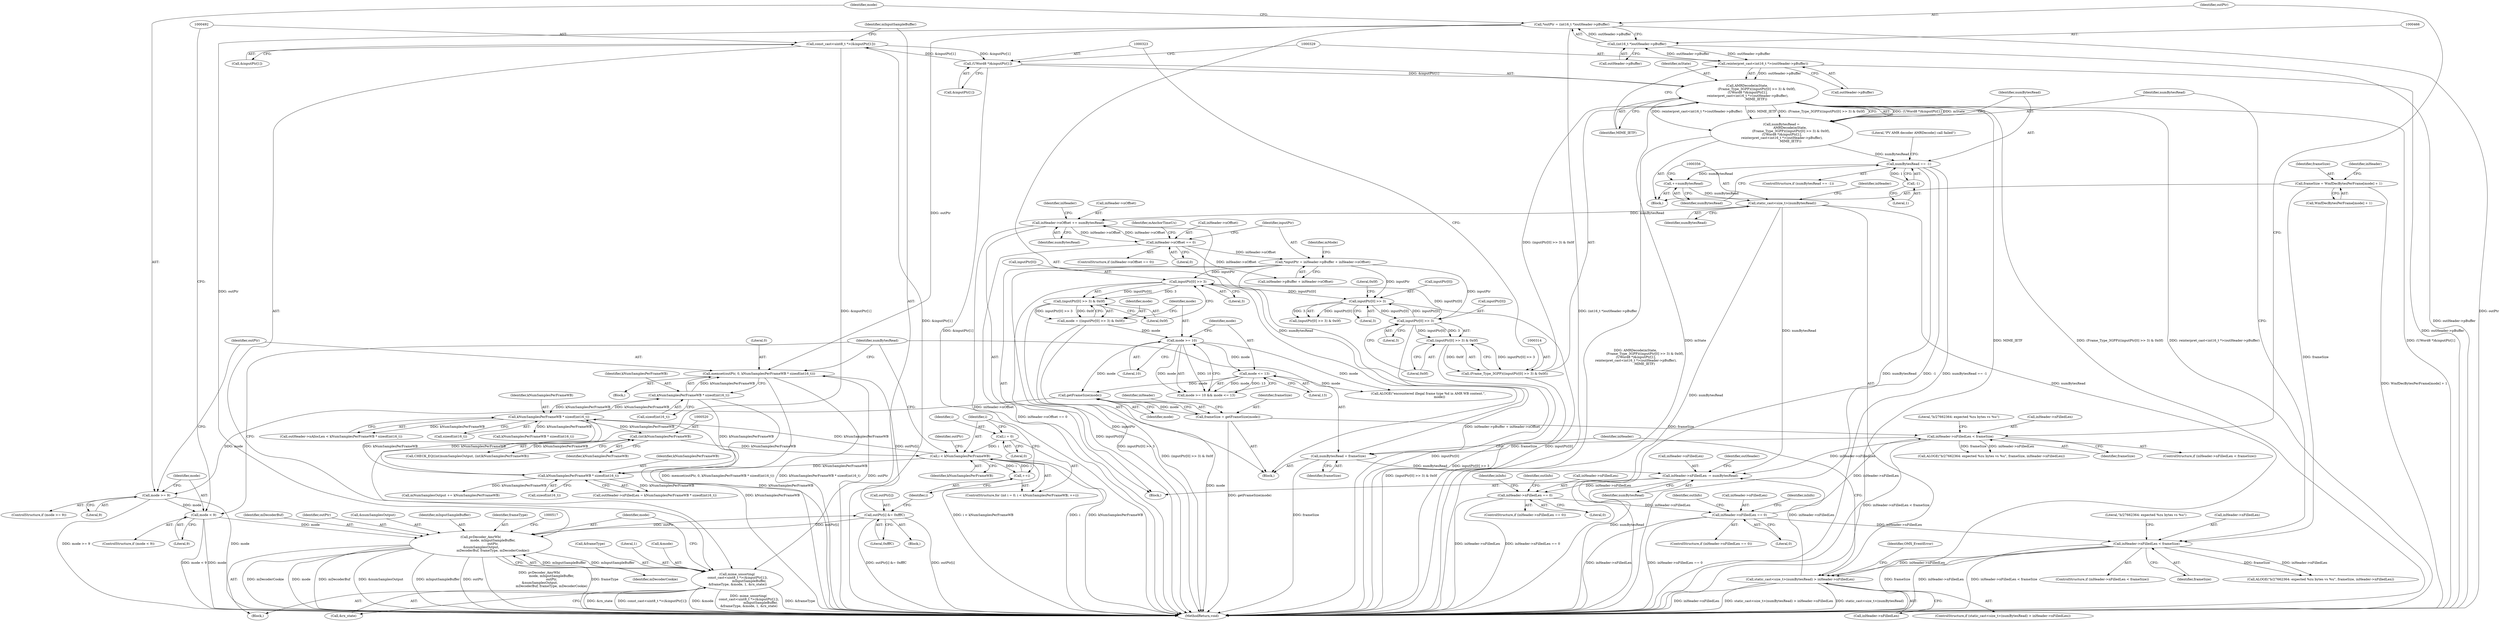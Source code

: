 digraph "0_Android_65756b4082cd79a2d99b2ccb5b392291fd53703f@API" {
"1000475" [label="(Call,memset(outPtr, 0, kNumSamplesPerFrameWB * sizeof(int16_t)))"];
"1000463" [label="(Call,*outPtr = (int16_t *)outHeader->pBuffer)"];
"1000465" [label="(Call,(int16_t *)outHeader->pBuffer)"];
"1000328" [label="(Call,reinterpret_cast<int16_t *>(outHeader->pBuffer))"];
"1000533" [label="(Call,outPtr[i] &= 0xfffC)"];
"1000506" [label="(Call,pvDecoder_AmrWb(\n                        mode, mInputSampleBuffer,\n                        outPtr,\n &numSamplesOutput,\n                        mDecoderBuf, frameType, mDecoderCookie))"];
"1000484" [label="(Call,mode < 9)"];
"1000471" [label="(Call,mode >= 9)"];
"1000438" [label="(Call,getFrameSize(mode))"];
"1000419" [label="(Call,mode <= 13)"];
"1000416" [label="(Call,mode >= 10)"];
"1000405" [label="(Call,mode = ((inputPtr[0] >> 3) & 0x0f))"];
"1000407" [label="(Call,(inputPtr[0] >> 3) & 0x0f)"];
"1000408" [label="(Call,inputPtr[0] >> 3)"];
"1000223" [label="(Call,*inputPtr = inHeader->pBuffer + inHeader->nOffset)"];
"1000208" [label="(Call,inHeader->nOffset == 0)"];
"1000541" [label="(Call,inHeader->nOffset += numBytesRead)"];
"1000355" [label="(Call,static_cast<size_t>(numBytesRead))"];
"1000351" [label="(Call,++numBytesRead)"];
"1000335" [label="(Call,numBytesRead == -1)"];
"1000309" [label="(Call,numBytesRead =\n                 AMRDecode(mState,\n                   (Frame_Type_3GPP)((inputPtr[0] >> 3) & 0x0f),\n (UWord8 *)&inputPtr[1],\n reinterpret_cast<int16_t *>(outHeader->pBuffer),\n                  MIME_IETF))"];
"1000311" [label="(Call,AMRDecode(mState,\n                   (Frame_Type_3GPP)((inputPtr[0] >> 3) & 0x0f),\n (UWord8 *)&inputPtr[1],\n reinterpret_cast<int16_t *>(outHeader->pBuffer),\n                  MIME_IETF))"];
"1000313" [label="(Call,(Frame_Type_3GPP)((inputPtr[0] >> 3) & 0x0f))"];
"1000315" [label="(Call,(inputPtr[0] >> 3) & 0x0f)"];
"1000316" [label="(Call,inputPtr[0] >> 3)"];
"1000273" [label="(Call,inputPtr[0] >> 3)"];
"1000322" [label="(Call,(UWord8 *)&inputPtr[1])"];
"1000491" [label="(Call,const_cast<uint8_t *>(&inputPtr[1]))"];
"1000337" [label="(Call,-1)"];
"1000538" [label="(Call,numBytesRead = frameSize)"];
"1000441" [label="(Call,inHeader->nFilledLen < frameSize)"];
"1000144" [label="(Call,inHeader->nFilledLen == 0)"];
"1000593" [label="(Call,inHeader->nFilledLen == 0)"];
"1000546" [label="(Call,inHeader->nFilledLen -= numBytesRead)"];
"1000354" [label="(Call,static_cast<size_t>(numBytesRead) > inHeader->nFilledLen)"];
"1000288" [label="(Call,inHeader->nFilledLen < frameSize)"];
"1000280" [label="(Call,frameSize = WmfDecBytesPerFrame[mode] + 1)"];
"1000436" [label="(Call,frameSize = getFrameSize(mode))"];
"1000490" [label="(Call,mime_unsorting(\n const_cast<uint8_t *>(&inputPtr[1]),\n                        mInputSampleBuffer,\n &frameType, &mode, 1, &rx_state))"];
"1000478" [label="(Call,kNumSamplesPerFrameWB * sizeof(int16_t))"];
"1000378" [label="(Call,kNumSamplesPerFrameWB * sizeof(int16_t))"];
"1000527" [label="(Call,i < kNumSamplesPerFrameWB)"];
"1000524" [label="(Call,i = 0)"];
"1000530" [label="(Call,++i)"];
"1000519" [label="(Call,(int)kNumSamplesPerFrameWB)"];
"1000584" [label="(Call,kNumSamplesPerFrameWB * sizeof(int16_t))"];
"1000512" [label="(Identifier,mDecoderBuf)"];
"1000445" [label="(Identifier,frameSize)"];
"1000223" [label="(Call,*inputPtr = inHeader->pBuffer + inHeader->nOffset)"];
"1000532" [label="(Block,)"];
"1000143" [label="(ControlStructure,if (inHeader->nFilledLen == 0))"];
"1000467" [label="(Call,outHeader->pBuffer)"];
"1000440" [label="(ControlStructure,if (inHeader->nFilledLen < frameSize))"];
"1000580" [label="(Call,outHeader->nFilledLen = kNumSamplesPerFrameWB * sizeof(int16_t))"];
"1000485" [label="(Identifier,mode)"];
"1000311" [label="(Call,AMRDecode(mState,\n                   (Frame_Type_3GPP)((inputPtr[0] >> 3) & 0x0f),\n (UWord8 *)&inputPtr[1],\n reinterpret_cast<int16_t *>(outHeader->pBuffer),\n                  MIME_IETF))"];
"1000272" [label="(Call,(inputPtr[0] >> 3) & 0x0f)"];
"1000324" [label="(Call,&inputPtr[1])"];
"1000162" [label="(Identifier,outInfo)"];
"1000594" [label="(Call,inHeader->nFilledLen)"];
"1000378" [label="(Call,kNumSamplesPerFrameWB * sizeof(int16_t))"];
"1000531" [label="(Identifier,i)"];
"1000484" [label="(Call,mode < 9)"];
"1000408" [label="(Call,inputPtr[0] >> 3)"];
"1000487" [label="(Block,)"];
"1000417" [label="(Identifier,mode)"];
"1000330" [label="(Call,outHeader->pBuffer)"];
"1000212" [label="(Literal,0)"];
"1000351" [label="(Call,++numBytesRead)"];
"1000537" [label="(Literal,0xfffC)"];
"1000547" [label="(Call,inHeader->nFilledLen)"];
"1000407" [label="(Call,(inputPtr[0] >> 3) & 0x0f)"];
"1000287" [label="(ControlStructure,if (inHeader->nFilledLen < frameSize))"];
"1000334" [label="(ControlStructure,if (numBytesRead == -1))"];
"1000406" [label="(Identifier,mode)"];
"1000144" [label="(Call,inHeader->nFilledLen == 0)"];
"1000491" [label="(Call,const_cast<uint8_t *>(&inputPtr[1]))"];
"1000317" [label="(Call,inputPtr[0])"];
"1000273" [label="(Call,inputPtr[0] >> 3)"];
"1000335" [label="(Call,numBytesRead == -1)"];
"1000546" [label="(Call,inHeader->nFilledLen -= numBytesRead)"];
"1000207" [label="(ControlStructure,if (inHeader->nOffset == 0))"];
"1000274" [label="(Call,inputPtr[0])"];
"1000548" [label="(Identifier,inHeader)"];
"1000288" [label="(Call,inHeader->nFilledLen < frameSize)"];
"1000280" [label="(Call,frameSize = WmfDecBytesPerFrame[mode] + 1)"];
"1000281" [label="(Identifier,frameSize)"];
"1000413" [label="(Literal,0x0f)"];
"1000131" [label="(Block,)"];
"1000506" [label="(Call,pvDecoder_AmrWb(\n                        mode, mInputSampleBuffer,\n                        outPtr,\n &numSamplesOutput,\n                        mDecoderBuf, frameType, mDecoderCookie))"];
"1000534" [label="(Call,outPtr[i])"];
"1000502" [label="(Literal,1)"];
"1000337" [label="(Call,-1)"];
"1000497" [label="(Identifier,mInputSampleBuffer)"];
"1000509" [label="(Identifier,outPtr)"];
"1000357" [label="(Identifier,numBytesRead)"];
"1000320" [label="(Literal,3)"];
"1000463" [label="(Call,*outPtr = (int16_t *)outHeader->pBuffer)"];
"1000524" [label="(Call,i = 0)"];
"1000474" [label="(Block,)"];
"1000322" [label="(Call,(UWord8 *)&inputPtr[1])"];
"1000421" [label="(Literal,13)"];
"1000465" [label="(Call,(int16_t *)outHeader->pBuffer)"];
"1000354" [label="(Call,static_cast<size_t>(numBytesRead) > inHeader->nFilledLen)"];
"1000525" [label="(Identifier,i)"];
"1000415" [label="(Call,mode >= 10 && mode <= 13)"];
"1000316" [label="(Call,inputPtr[0] >> 3)"];
"1000500" [label="(Call,&mode)"];
"1000225" [label="(Call,inHeader->pBuffer + inHeader->nOffset)"];
"1000292" [label="(Identifier,frameSize)"];
"1000416" [label="(Call,mode >= 10)"];
"1000215" [label="(Identifier,mAnchorTimeUs)"];
"1000510" [label="(Call,&numSamplesOutput)"];
"1000437" [label="(Identifier,frameSize)"];
"1000472" [label="(Identifier,mode)"];
"1000538" [label="(Call,numBytesRead = frameSize)"];
"1000295" [label="(Literal,\"b/27662364: expected %zu bytes vs %u\")"];
"1000148" [label="(Literal,0)"];
"1000409" [label="(Call,inputPtr[0])"];
"1000208" [label="(Call,inHeader->nOffset == 0)"];
"1000541" [label="(Call,inHeader->nOffset += numBytesRead)"];
"1000420" [label="(Identifier,mode)"];
"1000352" [label="(Identifier,numBytesRead)"];
"1000601" [label="(Identifier,inInfo)"];
"1000353" [label="(ControlStructure,if (static_cast<size_t>(numBytesRead) > inHeader->nFilledLen))"];
"1000522" [label="(ControlStructure,for (int i = 0; i < kNumSamplesPerFrameWB; ++i))"];
"1000145" [label="(Call,inHeader->nFilledLen)"];
"1000529" [label="(Identifier,kNumSamplesPerFrameWB)"];
"1000475" [label="(Call,memset(outPtr, 0, kNumSamplesPerFrameWB * sizeof(int16_t)))"];
"1000309" [label="(Call,numBytesRead =\n                 AMRDecode(mState,\n                   (Frame_Type_3GPP)((inputPtr[0] >> 3) & 0x0f),\n (UWord8 *)&inputPtr[1],\n reinterpret_cast<int16_t *>(outHeader->pBuffer),\n                  MIME_IETF))"];
"1000237" [label="(Block,)"];
"1000478" [label="(Call,kNumSamplesPerFrameWB * sizeof(int16_t))"];
"1000423" [label="(Call,ALOGE(\"encountered illegal frame type %d in AMR WB content.\",\n                      mode))"];
"1000374" [label="(Call,outHeader->nAllocLen < kNumSamplesPerFrameWB * sizeof(int16_t))"];
"1000514" [label="(Identifier,mDecoderCookie)"];
"1000476" [label="(Identifier,outPtr)"];
"1000631" [label="(MethodReturn,void)"];
"1000336" [label="(Identifier,numBytesRead)"];
"1000539" [label="(Identifier,numBytesRead)"];
"1000589" [label="(Call,mNumSamplesOutput += kNumSamplesPerFrameWB)"];
"1000333" [label="(Identifier,MIME_IETF)"];
"1000593" [label="(Call,inHeader->nFilledLen == 0)"];
"1000412" [label="(Literal,3)"];
"1000418" [label="(Literal,10)"];
"1000209" [label="(Call,inHeader->nOffset)"];
"1000359" [label="(Identifier,inHeader)"];
"1000521" [label="(Identifier,kNumSamplesPerFrameWB)"];
"1000527" [label="(Call,i < kNumSamplesPerFrameWB)"];
"1000543" [label="(Identifier,inHeader)"];
"1000508" [label="(Identifier,mInputSampleBuffer)"];
"1000363" [label="(Identifier,OMX_EventError)"];
"1000379" [label="(Identifier,kNumSamplesPerFrameWB)"];
"1000483" [label="(ControlStructure,if (mode < 9))"];
"1000372" [label="(Block,)"];
"1000513" [label="(Identifier,frameType)"];
"1000477" [label="(Literal,0)"];
"1000479" [label="(Identifier,kNumSamplesPerFrameWB)"];
"1000290" [label="(Identifier,inHeader)"];
"1000277" [label="(Literal,3)"];
"1000526" [label="(Literal,0)"];
"1000507" [label="(Identifier,mode)"];
"1000550" [label="(Identifier,numBytesRead)"];
"1000503" [label="(Call,&rx_state)"];
"1000586" [label="(Call,sizeof(int16_t))"];
"1000535" [label="(Identifier,outPtr)"];
"1000471" [label="(Call,mode >= 9)"];
"1000585" [label="(Identifier,kNumSamplesPerFrameWB)"];
"1000380" [label="(Call,sizeof(int16_t))"];
"1000592" [label="(ControlStructure,if (inHeader->nFilledLen == 0))"];
"1000439" [label="(Identifier,mode)"];
"1000493" [label="(Call,&inputPtr[1])"];
"1000441" [label="(Call,inHeader->nFilledLen < frameSize)"];
"1000235" [label="(Identifier,mMode)"];
"1000289" [label="(Call,inHeader->nFilledLen)"];
"1000315" [label="(Call,(inputPtr[0] >> 3) & 0x0f)"];
"1000442" [label="(Call,inHeader->nFilledLen)"];
"1000310" [label="(Identifier,numBytesRead)"];
"1000528" [label="(Identifier,i)"];
"1000470" [label="(ControlStructure,if (mode >= 9))"];
"1000313" [label="(Call,(Frame_Type_3GPP)((inputPtr[0] >> 3) & 0x0f))"];
"1000152" [label="(Identifier,inInfo)"];
"1000443" [label="(Identifier,inHeader)"];
"1000224" [label="(Identifier,inputPtr)"];
"1000464" [label="(Identifier,outPtr)"];
"1000321" [label="(Literal,0x0f)"];
"1000480" [label="(Call,sizeof(int16_t))"];
"1000584" [label="(Call,kNumSamplesPerFrameWB * sizeof(int16_t))"];
"1000447" [label="(Call,ALOGE(\"b/27662364: expected %zu bytes vs %u\", frameSize, inHeader->nFilledLen))"];
"1000540" [label="(Identifier,frameSize)"];
"1000358" [label="(Call,inHeader->nFilledLen)"];
"1000405" [label="(Call,mode = ((inputPtr[0] >> 3) & 0x0f))"];
"1000616" [label="(Identifier,outInfo)"];
"1000436" [label="(Call,frameSize = getFrameSize(mode))"];
"1000385" [label="(Call,kNumSamplesPerFrameWB * sizeof(int16_t))"];
"1000533" [label="(Call,outPtr[i] &= 0xfffC)"];
"1000490" [label="(Call,mime_unsorting(\n const_cast<uint8_t *>(&inputPtr[1]),\n                        mInputSampleBuffer,\n &frameType, &mode, 1, &rx_state))"];
"1000438" [label="(Call,getFrameSize(mode))"];
"1000498" [label="(Call,&frameType)"];
"1000530" [label="(Call,++i)"];
"1000278" [label="(Literal,0x0f)"];
"1000328" [label="(Call,reinterpret_cast<int16_t *>(outHeader->pBuffer))"];
"1000294" [label="(Call,ALOGE(\"b/27662364: expected %zu bytes vs %u\", frameSize, inHeader->nFilledLen))"];
"1000355" [label="(Call,static_cast<size_t>(numBytesRead))"];
"1000545" [label="(Identifier,numBytesRead)"];
"1000419" [label="(Call,mode <= 13)"];
"1000473" [label="(Literal,9)"];
"1000282" [label="(Call,WmfDecBytesPerFrame[mode] + 1)"];
"1000519" [label="(Call,(int)kNumSamplesPerFrameWB)"];
"1000341" [label="(Literal,\"PV AMR decoder AMRDecode() call failed\")"];
"1000338" [label="(Literal,1)"];
"1000542" [label="(Call,inHeader->nOffset)"];
"1000597" [label="(Literal,0)"];
"1000553" [label="(Identifier,outHeader)"];
"1000515" [label="(Call,CHECK_EQ((int)numSamplesOutput, (int)kNumSamplesPerFrameWB))"];
"1000486" [label="(Literal,9)"];
"1000312" [label="(Identifier,mState)"];
"1000448" [label="(Literal,\"b/27662364: expected %zu bytes vs %u\")"];
"1000475" -> "1000474"  [label="AST: "];
"1000475" -> "1000478"  [label="CFG: "];
"1000476" -> "1000475"  [label="AST: "];
"1000477" -> "1000475"  [label="AST: "];
"1000478" -> "1000475"  [label="AST: "];
"1000539" -> "1000475"  [label="CFG: "];
"1000475" -> "1000631"  [label="DDG: outPtr"];
"1000475" -> "1000631"  [label="DDG: memset(outPtr, 0, kNumSamplesPerFrameWB * sizeof(int16_t))"];
"1000475" -> "1000631"  [label="DDG: kNumSamplesPerFrameWB * sizeof(int16_t)"];
"1000463" -> "1000475"  [label="DDG: outPtr"];
"1000533" -> "1000475"  [label="DDG: outPtr[i]"];
"1000478" -> "1000475"  [label="DDG: kNumSamplesPerFrameWB"];
"1000463" -> "1000372"  [label="AST: "];
"1000463" -> "1000465"  [label="CFG: "];
"1000464" -> "1000463"  [label="AST: "];
"1000465" -> "1000463"  [label="AST: "];
"1000472" -> "1000463"  [label="CFG: "];
"1000463" -> "1000631"  [label="DDG: (int16_t *)outHeader->pBuffer"];
"1000463" -> "1000631"  [label="DDG: outPtr"];
"1000465" -> "1000463"  [label="DDG: outHeader->pBuffer"];
"1000463" -> "1000506"  [label="DDG: outPtr"];
"1000465" -> "1000467"  [label="CFG: "];
"1000466" -> "1000465"  [label="AST: "];
"1000467" -> "1000465"  [label="AST: "];
"1000465" -> "1000631"  [label="DDG: outHeader->pBuffer"];
"1000465" -> "1000328"  [label="DDG: outHeader->pBuffer"];
"1000328" -> "1000465"  [label="DDG: outHeader->pBuffer"];
"1000328" -> "1000311"  [label="AST: "];
"1000328" -> "1000330"  [label="CFG: "];
"1000329" -> "1000328"  [label="AST: "];
"1000330" -> "1000328"  [label="AST: "];
"1000333" -> "1000328"  [label="CFG: "];
"1000328" -> "1000631"  [label="DDG: outHeader->pBuffer"];
"1000328" -> "1000311"  [label="DDG: outHeader->pBuffer"];
"1000533" -> "1000532"  [label="AST: "];
"1000533" -> "1000537"  [label="CFG: "];
"1000534" -> "1000533"  [label="AST: "];
"1000537" -> "1000533"  [label="AST: "];
"1000531" -> "1000533"  [label="CFG: "];
"1000533" -> "1000631"  [label="DDG: outPtr[i] &= 0xfffC"];
"1000533" -> "1000631"  [label="DDG: outPtr[i]"];
"1000533" -> "1000506"  [label="DDG: outPtr[i]"];
"1000506" -> "1000533"  [label="DDG: outPtr"];
"1000506" -> "1000487"  [label="AST: "];
"1000506" -> "1000514"  [label="CFG: "];
"1000507" -> "1000506"  [label="AST: "];
"1000508" -> "1000506"  [label="AST: "];
"1000509" -> "1000506"  [label="AST: "];
"1000510" -> "1000506"  [label="AST: "];
"1000512" -> "1000506"  [label="AST: "];
"1000513" -> "1000506"  [label="AST: "];
"1000514" -> "1000506"  [label="AST: "];
"1000517" -> "1000506"  [label="CFG: "];
"1000506" -> "1000631"  [label="DDG: outPtr"];
"1000506" -> "1000631"  [label="DDG: pvDecoder_AmrWb(\n                        mode, mInputSampleBuffer,\n                        outPtr,\n &numSamplesOutput,\n                        mDecoderBuf, frameType, mDecoderCookie)"];
"1000506" -> "1000631"  [label="DDG: frameType"];
"1000506" -> "1000631"  [label="DDG: mDecoderCookie"];
"1000506" -> "1000631"  [label="DDG: mode"];
"1000506" -> "1000631"  [label="DDG: mDecoderBuf"];
"1000506" -> "1000631"  [label="DDG: &numSamplesOutput"];
"1000506" -> "1000631"  [label="DDG: mInputSampleBuffer"];
"1000506" -> "1000490"  [label="DDG: mInputSampleBuffer"];
"1000484" -> "1000506"  [label="DDG: mode"];
"1000490" -> "1000506"  [label="DDG: mInputSampleBuffer"];
"1000484" -> "1000483"  [label="AST: "];
"1000484" -> "1000486"  [label="CFG: "];
"1000485" -> "1000484"  [label="AST: "];
"1000486" -> "1000484"  [label="AST: "];
"1000492" -> "1000484"  [label="CFG: "];
"1000539" -> "1000484"  [label="CFG: "];
"1000484" -> "1000631"  [label="DDG: mode"];
"1000484" -> "1000631"  [label="DDG: mode < 9"];
"1000471" -> "1000484"  [label="DDG: mode"];
"1000471" -> "1000470"  [label="AST: "];
"1000471" -> "1000473"  [label="CFG: "];
"1000472" -> "1000471"  [label="AST: "];
"1000473" -> "1000471"  [label="AST: "];
"1000476" -> "1000471"  [label="CFG: "];
"1000485" -> "1000471"  [label="CFG: "];
"1000471" -> "1000631"  [label="DDG: mode"];
"1000471" -> "1000631"  [label="DDG: mode >= 9"];
"1000438" -> "1000471"  [label="DDG: mode"];
"1000438" -> "1000436"  [label="AST: "];
"1000438" -> "1000439"  [label="CFG: "];
"1000439" -> "1000438"  [label="AST: "];
"1000436" -> "1000438"  [label="CFG: "];
"1000438" -> "1000631"  [label="DDG: mode"];
"1000438" -> "1000436"  [label="DDG: mode"];
"1000419" -> "1000438"  [label="DDG: mode"];
"1000416" -> "1000438"  [label="DDG: mode"];
"1000419" -> "1000415"  [label="AST: "];
"1000419" -> "1000421"  [label="CFG: "];
"1000420" -> "1000419"  [label="AST: "];
"1000421" -> "1000419"  [label="AST: "];
"1000415" -> "1000419"  [label="CFG: "];
"1000419" -> "1000415"  [label="DDG: mode"];
"1000419" -> "1000415"  [label="DDG: 13"];
"1000416" -> "1000419"  [label="DDG: mode"];
"1000419" -> "1000423"  [label="DDG: mode"];
"1000416" -> "1000415"  [label="AST: "];
"1000416" -> "1000418"  [label="CFG: "];
"1000417" -> "1000416"  [label="AST: "];
"1000418" -> "1000416"  [label="AST: "];
"1000420" -> "1000416"  [label="CFG: "];
"1000415" -> "1000416"  [label="CFG: "];
"1000416" -> "1000415"  [label="DDG: mode"];
"1000416" -> "1000415"  [label="DDG: 10"];
"1000405" -> "1000416"  [label="DDG: mode"];
"1000416" -> "1000423"  [label="DDG: mode"];
"1000405" -> "1000372"  [label="AST: "];
"1000405" -> "1000407"  [label="CFG: "];
"1000406" -> "1000405"  [label="AST: "];
"1000407" -> "1000405"  [label="AST: "];
"1000417" -> "1000405"  [label="CFG: "];
"1000405" -> "1000631"  [label="DDG: (inputPtr[0] >> 3) & 0x0f"];
"1000407" -> "1000405"  [label="DDG: inputPtr[0] >> 3"];
"1000407" -> "1000405"  [label="DDG: 0x0f"];
"1000407" -> "1000413"  [label="CFG: "];
"1000408" -> "1000407"  [label="AST: "];
"1000413" -> "1000407"  [label="AST: "];
"1000407" -> "1000631"  [label="DDG: inputPtr[0] >> 3"];
"1000408" -> "1000407"  [label="DDG: inputPtr[0]"];
"1000408" -> "1000407"  [label="DDG: 3"];
"1000408" -> "1000412"  [label="CFG: "];
"1000409" -> "1000408"  [label="AST: "];
"1000412" -> "1000408"  [label="AST: "];
"1000413" -> "1000408"  [label="CFG: "];
"1000408" -> "1000631"  [label="DDG: inputPtr[0]"];
"1000408" -> "1000273"  [label="DDG: inputPtr[0]"];
"1000223" -> "1000408"  [label="DDG: inputPtr"];
"1000316" -> "1000408"  [label="DDG: inputPtr[0]"];
"1000223" -> "1000131"  [label="AST: "];
"1000223" -> "1000225"  [label="CFG: "];
"1000224" -> "1000223"  [label="AST: "];
"1000225" -> "1000223"  [label="AST: "];
"1000235" -> "1000223"  [label="CFG: "];
"1000223" -> "1000631"  [label="DDG: inHeader->pBuffer + inHeader->nOffset"];
"1000223" -> "1000631"  [label="DDG: inputPtr"];
"1000208" -> "1000223"  [label="DDG: inHeader->nOffset"];
"1000223" -> "1000273"  [label="DDG: inputPtr"];
"1000223" -> "1000316"  [label="DDG: inputPtr"];
"1000208" -> "1000207"  [label="AST: "];
"1000208" -> "1000212"  [label="CFG: "];
"1000209" -> "1000208"  [label="AST: "];
"1000212" -> "1000208"  [label="AST: "];
"1000215" -> "1000208"  [label="CFG: "];
"1000224" -> "1000208"  [label="CFG: "];
"1000208" -> "1000631"  [label="DDG: inHeader->nOffset == 0"];
"1000541" -> "1000208"  [label="DDG: inHeader->nOffset"];
"1000208" -> "1000225"  [label="DDG: inHeader->nOffset"];
"1000208" -> "1000541"  [label="DDG: inHeader->nOffset"];
"1000541" -> "1000131"  [label="AST: "];
"1000541" -> "1000545"  [label="CFG: "];
"1000542" -> "1000541"  [label="AST: "];
"1000545" -> "1000541"  [label="AST: "];
"1000548" -> "1000541"  [label="CFG: "];
"1000541" -> "1000631"  [label="DDG: inHeader->nOffset"];
"1000355" -> "1000541"  [label="DDG: numBytesRead"];
"1000538" -> "1000541"  [label="DDG: numBytesRead"];
"1000355" -> "1000354"  [label="AST: "];
"1000355" -> "1000357"  [label="CFG: "];
"1000356" -> "1000355"  [label="AST: "];
"1000357" -> "1000355"  [label="AST: "];
"1000359" -> "1000355"  [label="CFG: "];
"1000355" -> "1000631"  [label="DDG: numBytesRead"];
"1000355" -> "1000354"  [label="DDG: numBytesRead"];
"1000351" -> "1000355"  [label="DDG: numBytesRead"];
"1000355" -> "1000546"  [label="DDG: numBytesRead"];
"1000351" -> "1000237"  [label="AST: "];
"1000351" -> "1000352"  [label="CFG: "];
"1000352" -> "1000351"  [label="AST: "];
"1000356" -> "1000351"  [label="CFG: "];
"1000335" -> "1000351"  [label="DDG: numBytesRead"];
"1000335" -> "1000334"  [label="AST: "];
"1000335" -> "1000337"  [label="CFG: "];
"1000336" -> "1000335"  [label="AST: "];
"1000337" -> "1000335"  [label="AST: "];
"1000341" -> "1000335"  [label="CFG: "];
"1000352" -> "1000335"  [label="CFG: "];
"1000335" -> "1000631"  [label="DDG: numBytesRead"];
"1000335" -> "1000631"  [label="DDG: -1"];
"1000335" -> "1000631"  [label="DDG: numBytesRead == -1"];
"1000309" -> "1000335"  [label="DDG: numBytesRead"];
"1000337" -> "1000335"  [label="DDG: 1"];
"1000309" -> "1000237"  [label="AST: "];
"1000309" -> "1000311"  [label="CFG: "];
"1000310" -> "1000309"  [label="AST: "];
"1000311" -> "1000309"  [label="AST: "];
"1000336" -> "1000309"  [label="CFG: "];
"1000309" -> "1000631"  [label="DDG: AMRDecode(mState,\n                   (Frame_Type_3GPP)((inputPtr[0] >> 3) & 0x0f),\n (UWord8 *)&inputPtr[1],\n reinterpret_cast<int16_t *>(outHeader->pBuffer),\n                  MIME_IETF)"];
"1000311" -> "1000309"  [label="DDG: (UWord8 *)&inputPtr[1]"];
"1000311" -> "1000309"  [label="DDG: mState"];
"1000311" -> "1000309"  [label="DDG: reinterpret_cast<int16_t *>(outHeader->pBuffer)"];
"1000311" -> "1000309"  [label="DDG: MIME_IETF"];
"1000311" -> "1000309"  [label="DDG: (Frame_Type_3GPP)((inputPtr[0] >> 3) & 0x0f)"];
"1000311" -> "1000333"  [label="CFG: "];
"1000312" -> "1000311"  [label="AST: "];
"1000313" -> "1000311"  [label="AST: "];
"1000322" -> "1000311"  [label="AST: "];
"1000333" -> "1000311"  [label="AST: "];
"1000311" -> "1000631"  [label="DDG: mState"];
"1000311" -> "1000631"  [label="DDG: MIME_IETF"];
"1000311" -> "1000631"  [label="DDG: (Frame_Type_3GPP)((inputPtr[0] >> 3) & 0x0f)"];
"1000311" -> "1000631"  [label="DDG: reinterpret_cast<int16_t *>(outHeader->pBuffer)"];
"1000311" -> "1000631"  [label="DDG: (UWord8 *)&inputPtr[1]"];
"1000313" -> "1000311"  [label="DDG: (inputPtr[0] >> 3) & 0x0f"];
"1000322" -> "1000311"  [label="DDG: &inputPtr[1]"];
"1000313" -> "1000315"  [label="CFG: "];
"1000314" -> "1000313"  [label="AST: "];
"1000315" -> "1000313"  [label="AST: "];
"1000323" -> "1000313"  [label="CFG: "];
"1000313" -> "1000631"  [label="DDG: (inputPtr[0] >> 3) & 0x0f"];
"1000315" -> "1000313"  [label="DDG: inputPtr[0] >> 3"];
"1000315" -> "1000313"  [label="DDG: 0x0f"];
"1000315" -> "1000321"  [label="CFG: "];
"1000316" -> "1000315"  [label="AST: "];
"1000321" -> "1000315"  [label="AST: "];
"1000315" -> "1000631"  [label="DDG: inputPtr[0] >> 3"];
"1000316" -> "1000315"  [label="DDG: inputPtr[0]"];
"1000316" -> "1000315"  [label="DDG: 3"];
"1000316" -> "1000320"  [label="CFG: "];
"1000317" -> "1000316"  [label="AST: "];
"1000320" -> "1000316"  [label="AST: "];
"1000321" -> "1000316"  [label="CFG: "];
"1000316" -> "1000631"  [label="DDG: inputPtr[0]"];
"1000316" -> "1000273"  [label="DDG: inputPtr[0]"];
"1000273" -> "1000316"  [label="DDG: inputPtr[0]"];
"1000273" -> "1000272"  [label="AST: "];
"1000273" -> "1000277"  [label="CFG: "];
"1000274" -> "1000273"  [label="AST: "];
"1000277" -> "1000273"  [label="AST: "];
"1000278" -> "1000273"  [label="CFG: "];
"1000273" -> "1000631"  [label="DDG: inputPtr[0]"];
"1000273" -> "1000272"  [label="DDG: inputPtr[0]"];
"1000273" -> "1000272"  [label="DDG: 3"];
"1000322" -> "1000324"  [label="CFG: "];
"1000323" -> "1000322"  [label="AST: "];
"1000324" -> "1000322"  [label="AST: "];
"1000329" -> "1000322"  [label="CFG: "];
"1000322" -> "1000631"  [label="DDG: &inputPtr[1]"];
"1000491" -> "1000322"  [label="DDG: &inputPtr[1]"];
"1000322" -> "1000491"  [label="DDG: &inputPtr[1]"];
"1000491" -> "1000490"  [label="AST: "];
"1000491" -> "1000493"  [label="CFG: "];
"1000492" -> "1000491"  [label="AST: "];
"1000493" -> "1000491"  [label="AST: "];
"1000497" -> "1000491"  [label="CFG: "];
"1000491" -> "1000631"  [label="DDG: &inputPtr[1]"];
"1000491" -> "1000490"  [label="DDG: &inputPtr[1]"];
"1000337" -> "1000338"  [label="CFG: "];
"1000338" -> "1000337"  [label="AST: "];
"1000538" -> "1000372"  [label="AST: "];
"1000538" -> "1000540"  [label="CFG: "];
"1000539" -> "1000538"  [label="AST: "];
"1000540" -> "1000538"  [label="AST: "];
"1000543" -> "1000538"  [label="CFG: "];
"1000538" -> "1000631"  [label="DDG: frameSize"];
"1000441" -> "1000538"  [label="DDG: frameSize"];
"1000538" -> "1000546"  [label="DDG: numBytesRead"];
"1000441" -> "1000440"  [label="AST: "];
"1000441" -> "1000445"  [label="CFG: "];
"1000442" -> "1000441"  [label="AST: "];
"1000445" -> "1000441"  [label="AST: "];
"1000448" -> "1000441"  [label="CFG: "];
"1000464" -> "1000441"  [label="CFG: "];
"1000441" -> "1000631"  [label="DDG: inHeader->nFilledLen < frameSize"];
"1000144" -> "1000441"  [label="DDG: inHeader->nFilledLen"];
"1000436" -> "1000441"  [label="DDG: frameSize"];
"1000441" -> "1000447"  [label="DDG: frameSize"];
"1000441" -> "1000447"  [label="DDG: inHeader->nFilledLen"];
"1000441" -> "1000546"  [label="DDG: inHeader->nFilledLen"];
"1000144" -> "1000143"  [label="AST: "];
"1000144" -> "1000148"  [label="CFG: "];
"1000145" -> "1000144"  [label="AST: "];
"1000148" -> "1000144"  [label="AST: "];
"1000152" -> "1000144"  [label="CFG: "];
"1000162" -> "1000144"  [label="CFG: "];
"1000144" -> "1000631"  [label="DDG: inHeader->nFilledLen == 0"];
"1000144" -> "1000631"  [label="DDG: inHeader->nFilledLen"];
"1000593" -> "1000144"  [label="DDG: inHeader->nFilledLen"];
"1000144" -> "1000288"  [label="DDG: inHeader->nFilledLen"];
"1000593" -> "1000592"  [label="AST: "];
"1000593" -> "1000597"  [label="CFG: "];
"1000594" -> "1000593"  [label="AST: "];
"1000597" -> "1000593"  [label="AST: "];
"1000601" -> "1000593"  [label="CFG: "];
"1000616" -> "1000593"  [label="CFG: "];
"1000593" -> "1000631"  [label="DDG: inHeader->nFilledLen"];
"1000593" -> "1000631"  [label="DDG: inHeader->nFilledLen == 0"];
"1000546" -> "1000593"  [label="DDG: inHeader->nFilledLen"];
"1000546" -> "1000131"  [label="AST: "];
"1000546" -> "1000550"  [label="CFG: "];
"1000547" -> "1000546"  [label="AST: "];
"1000550" -> "1000546"  [label="AST: "];
"1000553" -> "1000546"  [label="CFG: "];
"1000546" -> "1000631"  [label="DDG: numBytesRead"];
"1000354" -> "1000546"  [label="DDG: inHeader->nFilledLen"];
"1000354" -> "1000353"  [label="AST: "];
"1000354" -> "1000358"  [label="CFG: "];
"1000358" -> "1000354"  [label="AST: "];
"1000363" -> "1000354"  [label="CFG: "];
"1000543" -> "1000354"  [label="CFG: "];
"1000354" -> "1000631"  [label="DDG: inHeader->nFilledLen"];
"1000354" -> "1000631"  [label="DDG: static_cast<size_t>(numBytesRead) > inHeader->nFilledLen"];
"1000354" -> "1000631"  [label="DDG: static_cast<size_t>(numBytesRead)"];
"1000288" -> "1000354"  [label="DDG: inHeader->nFilledLen"];
"1000288" -> "1000287"  [label="AST: "];
"1000288" -> "1000292"  [label="CFG: "];
"1000289" -> "1000288"  [label="AST: "];
"1000292" -> "1000288"  [label="AST: "];
"1000295" -> "1000288"  [label="CFG: "];
"1000310" -> "1000288"  [label="CFG: "];
"1000288" -> "1000631"  [label="DDG: frameSize"];
"1000288" -> "1000631"  [label="DDG: inHeader->nFilledLen"];
"1000288" -> "1000631"  [label="DDG: inHeader->nFilledLen < frameSize"];
"1000280" -> "1000288"  [label="DDG: frameSize"];
"1000288" -> "1000294"  [label="DDG: frameSize"];
"1000288" -> "1000294"  [label="DDG: inHeader->nFilledLen"];
"1000280" -> "1000237"  [label="AST: "];
"1000280" -> "1000282"  [label="CFG: "];
"1000281" -> "1000280"  [label="AST: "];
"1000282" -> "1000280"  [label="AST: "];
"1000290" -> "1000280"  [label="CFG: "];
"1000280" -> "1000631"  [label="DDG: WmfDecBytesPerFrame[mode] + 1"];
"1000436" -> "1000372"  [label="AST: "];
"1000437" -> "1000436"  [label="AST: "];
"1000443" -> "1000436"  [label="CFG: "];
"1000436" -> "1000631"  [label="DDG: getFrameSize(mode)"];
"1000490" -> "1000487"  [label="AST: "];
"1000490" -> "1000503"  [label="CFG: "];
"1000497" -> "1000490"  [label="AST: "];
"1000498" -> "1000490"  [label="AST: "];
"1000500" -> "1000490"  [label="AST: "];
"1000502" -> "1000490"  [label="AST: "];
"1000503" -> "1000490"  [label="AST: "];
"1000507" -> "1000490"  [label="CFG: "];
"1000490" -> "1000631"  [label="DDG: &frameType"];
"1000490" -> "1000631"  [label="DDG: &rx_state"];
"1000490" -> "1000631"  [label="DDG: const_cast<uint8_t *>(&inputPtr[1])"];
"1000490" -> "1000631"  [label="DDG: &mode"];
"1000490" -> "1000631"  [label="DDG: mime_unsorting(\n const_cast<uint8_t *>(&inputPtr[1]),\n                        mInputSampleBuffer,\n &frameType, &mode, 1, &rx_state)"];
"1000478" -> "1000480"  [label="CFG: "];
"1000479" -> "1000478"  [label="AST: "];
"1000480" -> "1000478"  [label="AST: "];
"1000478" -> "1000631"  [label="DDG: kNumSamplesPerFrameWB"];
"1000478" -> "1000378"  [label="DDG: kNumSamplesPerFrameWB"];
"1000378" -> "1000478"  [label="DDG: kNumSamplesPerFrameWB"];
"1000478" -> "1000584"  [label="DDG: kNumSamplesPerFrameWB"];
"1000378" -> "1000374"  [label="AST: "];
"1000378" -> "1000380"  [label="CFG: "];
"1000379" -> "1000378"  [label="AST: "];
"1000380" -> "1000378"  [label="AST: "];
"1000374" -> "1000378"  [label="CFG: "];
"1000378" -> "1000631"  [label="DDG: kNumSamplesPerFrameWB"];
"1000378" -> "1000374"  [label="DDG: kNumSamplesPerFrameWB"];
"1000527" -> "1000378"  [label="DDG: kNumSamplesPerFrameWB"];
"1000584" -> "1000378"  [label="DDG: kNumSamplesPerFrameWB"];
"1000378" -> "1000385"  [label="DDG: kNumSamplesPerFrameWB"];
"1000378" -> "1000519"  [label="DDG: kNumSamplesPerFrameWB"];
"1000378" -> "1000584"  [label="DDG: kNumSamplesPerFrameWB"];
"1000527" -> "1000522"  [label="AST: "];
"1000527" -> "1000529"  [label="CFG: "];
"1000528" -> "1000527"  [label="AST: "];
"1000529" -> "1000527"  [label="AST: "];
"1000535" -> "1000527"  [label="CFG: "];
"1000539" -> "1000527"  [label="CFG: "];
"1000527" -> "1000631"  [label="DDG: i"];
"1000527" -> "1000631"  [label="DDG: kNumSamplesPerFrameWB"];
"1000527" -> "1000631"  [label="DDG: i < kNumSamplesPerFrameWB"];
"1000524" -> "1000527"  [label="DDG: i"];
"1000530" -> "1000527"  [label="DDG: i"];
"1000519" -> "1000527"  [label="DDG: kNumSamplesPerFrameWB"];
"1000527" -> "1000530"  [label="DDG: i"];
"1000527" -> "1000584"  [label="DDG: kNumSamplesPerFrameWB"];
"1000524" -> "1000522"  [label="AST: "];
"1000524" -> "1000526"  [label="CFG: "];
"1000525" -> "1000524"  [label="AST: "];
"1000526" -> "1000524"  [label="AST: "];
"1000528" -> "1000524"  [label="CFG: "];
"1000530" -> "1000522"  [label="AST: "];
"1000530" -> "1000531"  [label="CFG: "];
"1000531" -> "1000530"  [label="AST: "];
"1000528" -> "1000530"  [label="CFG: "];
"1000519" -> "1000515"  [label="AST: "];
"1000519" -> "1000521"  [label="CFG: "];
"1000520" -> "1000519"  [label="AST: "];
"1000521" -> "1000519"  [label="AST: "];
"1000515" -> "1000519"  [label="CFG: "];
"1000519" -> "1000515"  [label="DDG: kNumSamplesPerFrameWB"];
"1000584" -> "1000580"  [label="AST: "];
"1000584" -> "1000586"  [label="CFG: "];
"1000585" -> "1000584"  [label="AST: "];
"1000586" -> "1000584"  [label="AST: "];
"1000580" -> "1000584"  [label="CFG: "];
"1000584" -> "1000580"  [label="DDG: kNumSamplesPerFrameWB"];
"1000584" -> "1000589"  [label="DDG: kNumSamplesPerFrameWB"];
}
